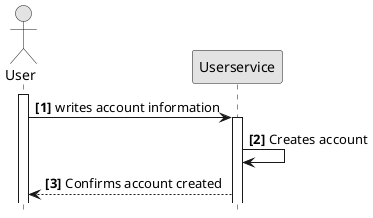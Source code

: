 @startuml
hide footbox
autonumber "<b>[0]"
skinparam monochrome true
actor User
participant Userservice

activate User
User -> Userservice: writes account information

activate Userservice
Userservice -> Userservice: Creates account 
Userservice --> User:  Confirms account created

@enduml